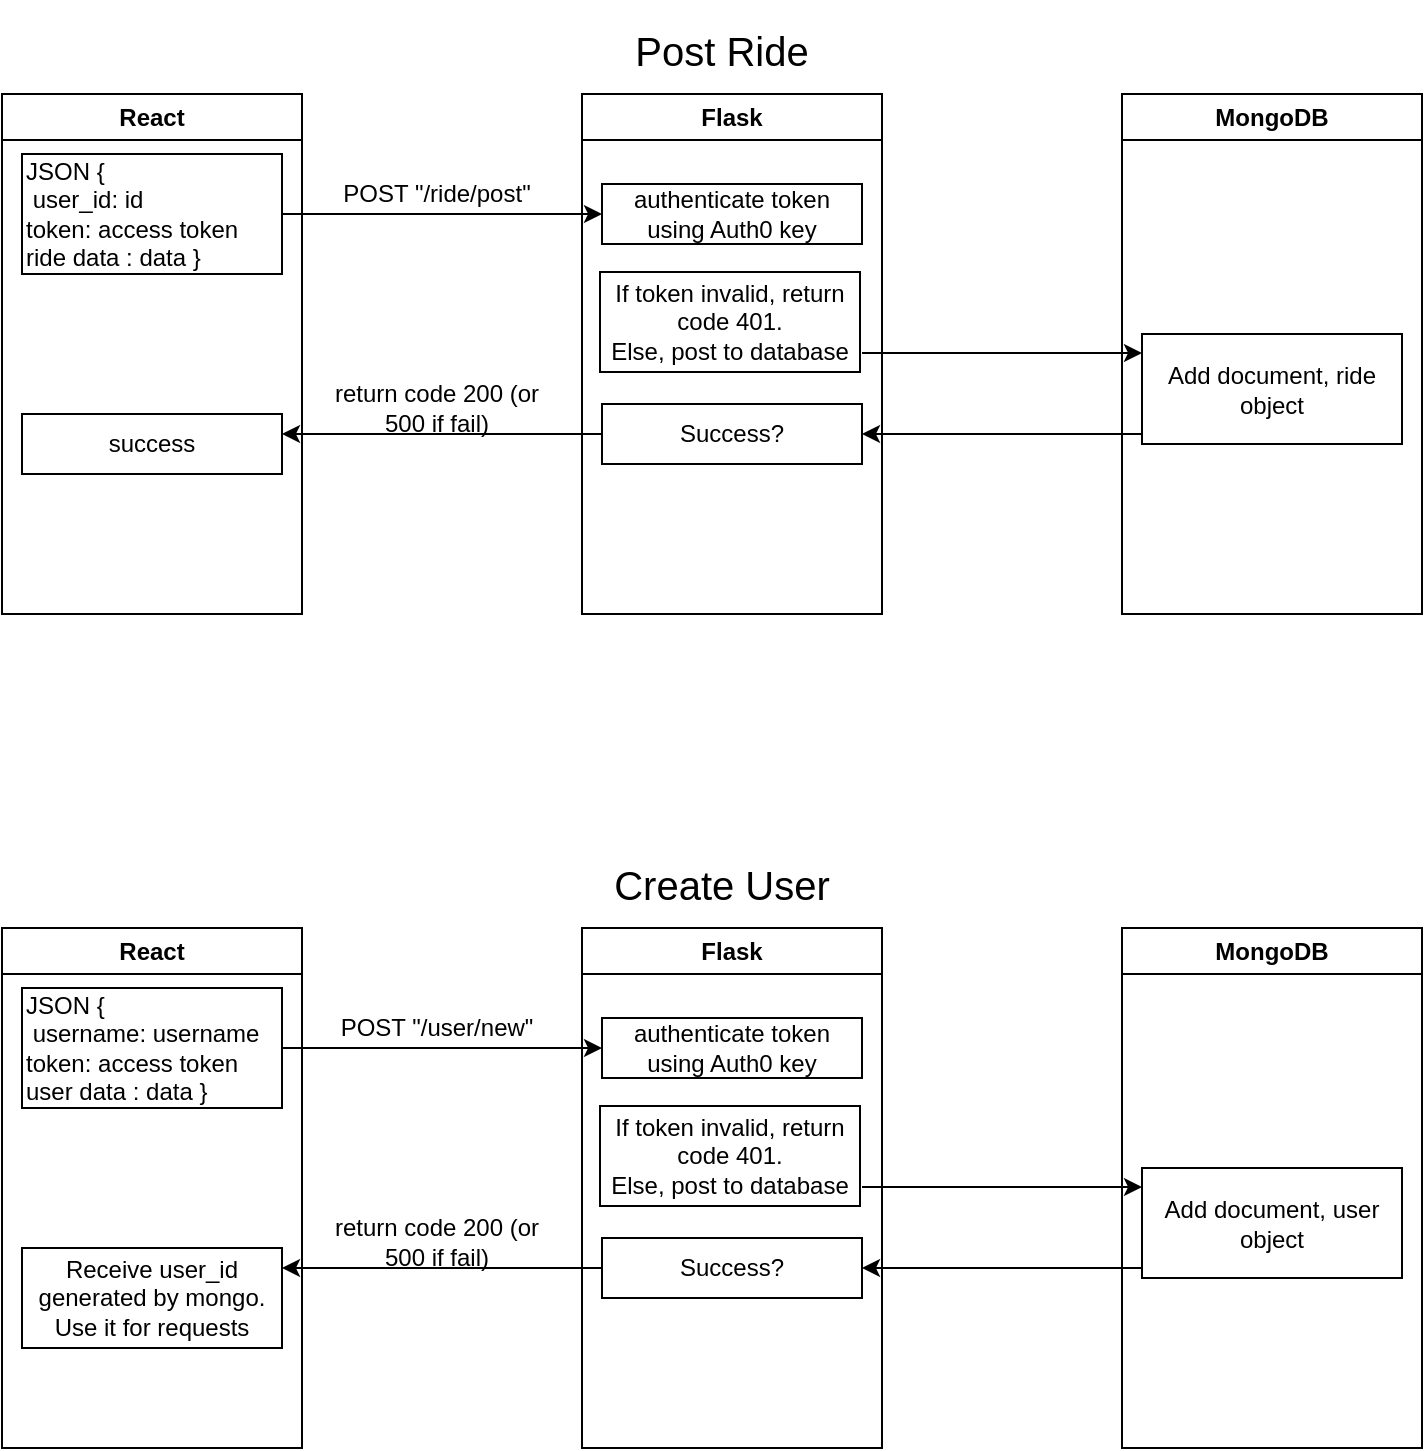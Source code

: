 <mxfile version="24.7.6">
  <diagram name="Page-1" id="7reqi-epdFY9OO5ob8ub">
    <mxGraphModel dx="786" dy="457" grid="1" gridSize="10" guides="1" tooltips="1" connect="1" arrows="1" fold="1" page="1" pageScale="1" pageWidth="850" pageHeight="1100" math="0" shadow="0">
      <root>
        <mxCell id="0" />
        <mxCell id="1" parent="0" />
        <mxCell id="pMk1YJqMjSrCBwWVHHjo-1" value="React" style="swimlane;whiteSpace=wrap;html=1;" parent="1" vertex="1">
          <mxGeometry x="90" y="180" width="150" height="260" as="geometry" />
        </mxCell>
        <mxCell id="pMk1YJqMjSrCBwWVHHjo-2" value="JSON {&lt;div&gt;&lt;span style=&quot;background-color: initial;&quot;&gt;&amp;nbsp;user_id: id&lt;/span&gt;&lt;div&gt;&lt;div&gt;&lt;div style=&quot;&quot;&gt;token: access token&lt;/div&gt;&lt;/div&gt;&lt;/div&gt;&lt;/div&gt;&lt;div style=&quot;&quot;&gt;ride data : data }&lt;/div&gt;" style="rounded=0;whiteSpace=wrap;html=1;align=left;" parent="pMk1YJqMjSrCBwWVHHjo-1" vertex="1">
          <mxGeometry x="10" y="30" width="130" height="60" as="geometry" />
        </mxCell>
        <mxCell id="pMk1YJqMjSrCBwWVHHjo-3" value="success" style="rounded=0;whiteSpace=wrap;html=1;" parent="pMk1YJqMjSrCBwWVHHjo-1" vertex="1">
          <mxGeometry x="10" y="160" width="130" height="30" as="geometry" />
        </mxCell>
        <mxCell id="pMk1YJqMjSrCBwWVHHjo-4" value="Flask" style="swimlane;whiteSpace=wrap;html=1;" parent="1" vertex="1">
          <mxGeometry x="380" y="180" width="150" height="260" as="geometry" />
        </mxCell>
        <mxCell id="pMk1YJqMjSrCBwWVHHjo-5" value="authenticate token using Auth0 key" style="rounded=0;whiteSpace=wrap;html=1;" parent="pMk1YJqMjSrCBwWVHHjo-4" vertex="1">
          <mxGeometry x="10" y="45" width="130" height="30" as="geometry" />
        </mxCell>
        <mxCell id="pMk1YJqMjSrCBwWVHHjo-6" style="edgeStyle=orthogonalEdgeStyle;rounded=0;orthogonalLoop=1;jettySize=auto;html=1;exitX=0.5;exitY=1;exitDx=0;exitDy=0;" parent="pMk1YJqMjSrCBwWVHHjo-4" source="pMk1YJqMjSrCBwWVHHjo-5" target="pMk1YJqMjSrCBwWVHHjo-5" edge="1">
          <mxGeometry relative="1" as="geometry" />
        </mxCell>
        <mxCell id="pMk1YJqMjSrCBwWVHHjo-7" value="If token invalid, return code 401.&lt;br&gt;Else, post to database" style="rounded=0;whiteSpace=wrap;html=1;" parent="pMk1YJqMjSrCBwWVHHjo-4" vertex="1">
          <mxGeometry x="9" y="89" width="130" height="50" as="geometry" />
        </mxCell>
        <mxCell id="pMk1YJqMjSrCBwWVHHjo-8" value="Success?" style="rounded=0;whiteSpace=wrap;html=1;" parent="pMk1YJqMjSrCBwWVHHjo-4" vertex="1">
          <mxGeometry x="10" y="155" width="130" height="30" as="geometry" />
        </mxCell>
        <mxCell id="pMk1YJqMjSrCBwWVHHjo-10" value="POST &quot;/ride/post&quot;" style="text;html=1;align=center;verticalAlign=middle;whiteSpace=wrap;rounded=0;" parent="1" vertex="1">
          <mxGeometry x="250" y="220" width="115" height="20" as="geometry" />
        </mxCell>
        <mxCell id="pMk1YJqMjSrCBwWVHHjo-11" value="MongoDB" style="swimlane;whiteSpace=wrap;html=1;" parent="1" vertex="1">
          <mxGeometry x="650" y="180" width="150" height="260" as="geometry" />
        </mxCell>
        <mxCell id="pMk1YJqMjSrCBwWVHHjo-13" style="edgeStyle=orthogonalEdgeStyle;rounded=0;orthogonalLoop=1;jettySize=auto;html=1;exitX=0.5;exitY=1;exitDx=0;exitDy=0;" parent="pMk1YJqMjSrCBwWVHHjo-11" edge="1">
          <mxGeometry relative="1" as="geometry">
            <mxPoint x="75" y="103" as="sourcePoint" />
            <mxPoint x="75" y="103" as="targetPoint" />
          </mxGeometry>
        </mxCell>
        <mxCell id="pMk1YJqMjSrCBwWVHHjo-14" value="Add document, ride object" style="rounded=0;whiteSpace=wrap;html=1;" parent="pMk1YJqMjSrCBwWVHHjo-11" vertex="1">
          <mxGeometry x="10" y="120" width="130" height="55" as="geometry" />
        </mxCell>
        <mxCell id="pMk1YJqMjSrCBwWVHHjo-15" style="edgeStyle=orthogonalEdgeStyle;rounded=0;orthogonalLoop=1;jettySize=auto;html=1;entryX=0;entryY=0.5;entryDx=0;entryDy=0;" parent="1" source="pMk1YJqMjSrCBwWVHHjo-2" target="pMk1YJqMjSrCBwWVHHjo-5" edge="1">
          <mxGeometry relative="1" as="geometry" />
        </mxCell>
        <mxCell id="pMk1YJqMjSrCBwWVHHjo-21" value="&lt;font style=&quot;font-size: 20px;&quot;&gt;Post Ride&lt;/font&gt;" style="text;html=1;align=center;verticalAlign=middle;whiteSpace=wrap;rounded=0;" parent="1" vertex="1">
          <mxGeometry x="400" y="133" width="100" height="50" as="geometry" />
        </mxCell>
        <mxCell id="pMk1YJqMjSrCBwWVHHjo-24" style="edgeStyle=orthogonalEdgeStyle;rounded=0;orthogonalLoop=1;jettySize=auto;html=1;entryX=0;entryY=0.5;entryDx=0;entryDy=0;" parent="1" edge="1">
          <mxGeometry relative="1" as="geometry">
            <mxPoint x="520" y="309.5" as="sourcePoint" />
            <mxPoint x="660" y="309.5" as="targetPoint" />
          </mxGeometry>
        </mxCell>
        <mxCell id="pMk1YJqMjSrCBwWVHHjo-25" style="edgeStyle=orthogonalEdgeStyle;rounded=0;orthogonalLoop=1;jettySize=auto;html=1;entryX=1;entryY=0.5;entryDx=0;entryDy=0;" parent="1" edge="1">
          <mxGeometry relative="1" as="geometry">
            <mxPoint x="660" y="350" as="sourcePoint" />
            <mxPoint x="520" y="350" as="targetPoint" />
          </mxGeometry>
        </mxCell>
        <mxCell id="pMk1YJqMjSrCBwWVHHjo-26" style="edgeStyle=orthogonalEdgeStyle;rounded=0;orthogonalLoop=1;jettySize=auto;html=1;entryX=1;entryY=0.5;entryDx=0;entryDy=0;" parent="1" edge="1">
          <mxGeometry relative="1" as="geometry">
            <mxPoint x="390" y="350" as="sourcePoint" />
            <mxPoint x="230" y="350" as="targetPoint" />
            <Array as="points">
              <mxPoint x="300" y="350" />
              <mxPoint x="300" y="350" />
            </Array>
          </mxGeometry>
        </mxCell>
        <mxCell id="pMk1YJqMjSrCBwWVHHjo-27" value="return code 200 (or 500 if fail)" style="text;html=1;align=center;verticalAlign=middle;whiteSpace=wrap;rounded=0;" parent="1" vertex="1">
          <mxGeometry x="250" y="327" width="115" height="20" as="geometry" />
        </mxCell>
        <mxCell id="JZZQtJLK8SV5JRfwRQf_-1" value="React" style="swimlane;whiteSpace=wrap;html=1;" vertex="1" parent="1">
          <mxGeometry x="90" y="597" width="150" height="260" as="geometry" />
        </mxCell>
        <mxCell id="JZZQtJLK8SV5JRfwRQf_-2" value="JSON {&lt;div&gt;&lt;span style=&quot;background-color: initial;&quot;&gt;&amp;nbsp;username: username&lt;/span&gt;&lt;div&gt;&lt;div&gt;&lt;div style=&quot;&quot;&gt;token: access token&lt;/div&gt;&lt;/div&gt;&lt;/div&gt;&lt;/div&gt;&lt;div style=&quot;&quot;&gt;user data : data }&lt;/div&gt;" style="rounded=0;whiteSpace=wrap;html=1;align=left;" vertex="1" parent="JZZQtJLK8SV5JRfwRQf_-1">
          <mxGeometry x="10" y="30" width="130" height="60" as="geometry" />
        </mxCell>
        <mxCell id="JZZQtJLK8SV5JRfwRQf_-3" value="Receive user_id generated by mongo. Use it for requests" style="rounded=0;whiteSpace=wrap;html=1;" vertex="1" parent="JZZQtJLK8SV5JRfwRQf_-1">
          <mxGeometry x="10" y="160" width="130" height="50" as="geometry" />
        </mxCell>
        <mxCell id="JZZQtJLK8SV5JRfwRQf_-4" value="Flask" style="swimlane;whiteSpace=wrap;html=1;" vertex="1" parent="1">
          <mxGeometry x="380" y="597" width="150" height="260" as="geometry" />
        </mxCell>
        <mxCell id="JZZQtJLK8SV5JRfwRQf_-5" value="authenticate token using Auth0 key" style="rounded=0;whiteSpace=wrap;html=1;" vertex="1" parent="JZZQtJLK8SV5JRfwRQf_-4">
          <mxGeometry x="10" y="45" width="130" height="30" as="geometry" />
        </mxCell>
        <mxCell id="JZZQtJLK8SV5JRfwRQf_-6" style="edgeStyle=orthogonalEdgeStyle;rounded=0;orthogonalLoop=1;jettySize=auto;html=1;exitX=0.5;exitY=1;exitDx=0;exitDy=0;" edge="1" parent="JZZQtJLK8SV5JRfwRQf_-4" source="JZZQtJLK8SV5JRfwRQf_-5" target="JZZQtJLK8SV5JRfwRQf_-5">
          <mxGeometry relative="1" as="geometry" />
        </mxCell>
        <mxCell id="JZZQtJLK8SV5JRfwRQf_-7" value="If token invalid, return code 401.&lt;br&gt;Else, post to database" style="rounded=0;whiteSpace=wrap;html=1;" vertex="1" parent="JZZQtJLK8SV5JRfwRQf_-4">
          <mxGeometry x="9" y="89" width="130" height="50" as="geometry" />
        </mxCell>
        <mxCell id="JZZQtJLK8SV5JRfwRQf_-8" value="Success?" style="rounded=0;whiteSpace=wrap;html=1;" vertex="1" parent="JZZQtJLK8SV5JRfwRQf_-4">
          <mxGeometry x="10" y="155" width="130" height="30" as="geometry" />
        </mxCell>
        <mxCell id="JZZQtJLK8SV5JRfwRQf_-9" value="POST &quot;/user/new&quot;" style="text;html=1;align=center;verticalAlign=middle;whiteSpace=wrap;rounded=0;" vertex="1" parent="1">
          <mxGeometry x="250" y="637" width="115" height="20" as="geometry" />
        </mxCell>
        <mxCell id="JZZQtJLK8SV5JRfwRQf_-10" value="MongoDB" style="swimlane;whiteSpace=wrap;html=1;" vertex="1" parent="1">
          <mxGeometry x="650" y="597" width="150" height="260" as="geometry" />
        </mxCell>
        <mxCell id="JZZQtJLK8SV5JRfwRQf_-11" style="edgeStyle=orthogonalEdgeStyle;rounded=0;orthogonalLoop=1;jettySize=auto;html=1;exitX=0.5;exitY=1;exitDx=0;exitDy=0;" edge="1" parent="JZZQtJLK8SV5JRfwRQf_-10">
          <mxGeometry relative="1" as="geometry">
            <mxPoint x="75" y="103" as="sourcePoint" />
            <mxPoint x="75" y="103" as="targetPoint" />
          </mxGeometry>
        </mxCell>
        <mxCell id="JZZQtJLK8SV5JRfwRQf_-12" value="Add document, user object" style="rounded=0;whiteSpace=wrap;html=1;" vertex="1" parent="JZZQtJLK8SV5JRfwRQf_-10">
          <mxGeometry x="10" y="120" width="130" height="55" as="geometry" />
        </mxCell>
        <mxCell id="JZZQtJLK8SV5JRfwRQf_-13" style="edgeStyle=orthogonalEdgeStyle;rounded=0;orthogonalLoop=1;jettySize=auto;html=1;entryX=0;entryY=0.5;entryDx=0;entryDy=0;" edge="1" parent="1" source="JZZQtJLK8SV5JRfwRQf_-2" target="JZZQtJLK8SV5JRfwRQf_-5">
          <mxGeometry relative="1" as="geometry" />
        </mxCell>
        <mxCell id="JZZQtJLK8SV5JRfwRQf_-14" value="&lt;font style=&quot;font-size: 20px;&quot;&gt;Create User&lt;/font&gt;" style="text;html=1;align=center;verticalAlign=middle;whiteSpace=wrap;rounded=0;" vertex="1" parent="1">
          <mxGeometry x="375" y="550" width="150" height="50" as="geometry" />
        </mxCell>
        <mxCell id="JZZQtJLK8SV5JRfwRQf_-15" style="edgeStyle=orthogonalEdgeStyle;rounded=0;orthogonalLoop=1;jettySize=auto;html=1;entryX=0;entryY=0.5;entryDx=0;entryDy=0;" edge="1" parent="1">
          <mxGeometry relative="1" as="geometry">
            <mxPoint x="520" y="726.5" as="sourcePoint" />
            <mxPoint x="660" y="726.5" as="targetPoint" />
          </mxGeometry>
        </mxCell>
        <mxCell id="JZZQtJLK8SV5JRfwRQf_-16" style="edgeStyle=orthogonalEdgeStyle;rounded=0;orthogonalLoop=1;jettySize=auto;html=1;entryX=1;entryY=0.5;entryDx=0;entryDy=0;" edge="1" parent="1">
          <mxGeometry relative="1" as="geometry">
            <mxPoint x="660" y="767" as="sourcePoint" />
            <mxPoint x="520" y="767" as="targetPoint" />
          </mxGeometry>
        </mxCell>
        <mxCell id="JZZQtJLK8SV5JRfwRQf_-17" style="edgeStyle=orthogonalEdgeStyle;rounded=0;orthogonalLoop=1;jettySize=auto;html=1;entryX=1;entryY=0.5;entryDx=0;entryDy=0;" edge="1" parent="1">
          <mxGeometry relative="1" as="geometry">
            <mxPoint x="390" y="767" as="sourcePoint" />
            <mxPoint x="230" y="767" as="targetPoint" />
            <Array as="points">
              <mxPoint x="300" y="767" />
              <mxPoint x="300" y="767" />
            </Array>
          </mxGeometry>
        </mxCell>
        <mxCell id="JZZQtJLK8SV5JRfwRQf_-18" value="return code 200 (or 500 if fail)" style="text;html=1;align=center;verticalAlign=middle;whiteSpace=wrap;rounded=0;" vertex="1" parent="1">
          <mxGeometry x="250" y="744" width="115" height="20" as="geometry" />
        </mxCell>
      </root>
    </mxGraphModel>
  </diagram>
</mxfile>
